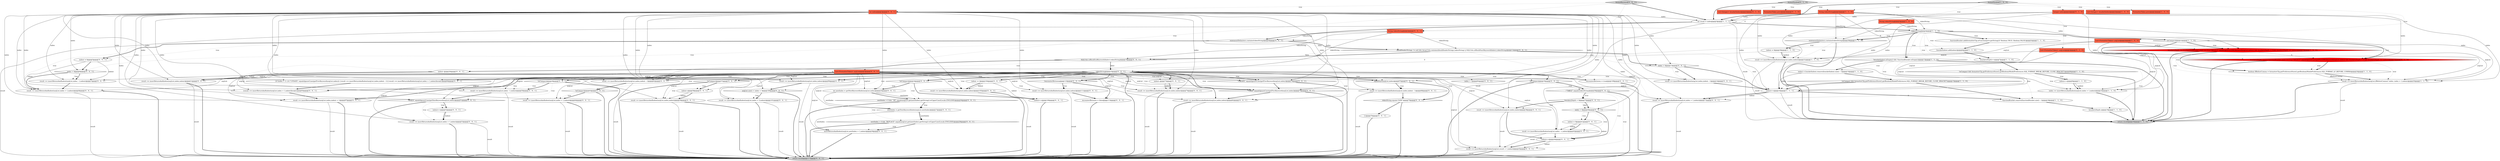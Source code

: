 digraph {
87 [style = filled, label = "{if (index > 1) {if (\"UPDATE\".equalsIgnoreCase(getPrevKeyword(argList,index))) {result += insertReturnAndIndent(argList,index,indent - 1)}}result += insertReturnAndIndent(argList,index + 1,indent)break}@@@84@@@['0', '0', '1']", fillcolor = white, shape = ellipse image = "AAA0AAABBB3BBB"];
34 [style = filled, label = "indent = 0@@@5@@@['0', '0', '1']", fillcolor = white, shape = ellipse image = "AAA0AAABBB3BBB"];
86 [style = filled, label = "!isCompact@@@35@@@['0', '0', '1']", fillcolor = white, shape = diamond image = "AAA0AAABBB3BBB"];
99 [style = filled, label = "indent++@@@52@@@['0', '0', '1']", fillcolor = white, shape = ellipse image = "AAA0AAABBB3BBB"];
35 [style = filled, label = "!isCompact@@@24@@@['0', '0', '1']", fillcolor = white, shape = diamond image = "AAA0AAABBB3BBB"];
66 [style = filled, label = "List<FormatterToken> argList@@@2@@@['0', '0', '1']", fillcolor = tomato, shape = box image = "AAA0AAABBB3BBB"];
27 [style = filled, label = "String tokenString@@@2@@@['1', '1', '0']", fillcolor = tomato, shape = box image = "AAA0AAABBB1BBB"];
46 [style = filled, label = "blockHeaderStrings != null && ArrayUtils.contains(blockHeaderStrings,tokenString) || SQLUtils.isBlockStartKeyword(dialect,tokenString)@@@12@@@['0', '0', '1']", fillcolor = white, shape = diamond image = "AAA0AAABBB3BBB"];
28 [style = filled, label = "formatSymbol['0', '1', '0']", fillcolor = lightgray, shape = diamond image = "AAA0AAABBB2BBB"];
75 [style = filled, label = "{result += insertReturnAndIndent(argList,index + 1,indent)break}@@@93@@@['0', '0', '1']", fillcolor = white, shape = ellipse image = "AAA0AAABBB3BBB"];
94 [style = filled, label = "result += insertReturnAndIndent(argList,index,indent + 1)@@@97@@@['0', '0', '1']", fillcolor = white, shape = ellipse image = "AAA0AAABBB3BBB"];
7 [style = filled, label = "List<Integer> bracketIndent@@@2@@@['1', '0', '0']", fillcolor = tomato, shape = box image = "AAA0AAABBB1BBB"];
17 [style = filled, label = "result += insertReturnAndIndent(argList,index,indent)@@@31@@@['1', '1', '0']", fillcolor = white, shape = ellipse image = "AAA0AAABBB1BBB"];
13 [style = filled, label = "bracketsDepth--@@@19@@@['1', '1', '0']", fillcolor = white, shape = ellipse image = "AAA0AAABBB1BBB"];
38 [style = filled, label = "formatKeyword['0', '0', '1']", fillcolor = lightgray, shape = diamond image = "AAA0AAABBB3BBB"];
91 [style = filled, label = "nextIndex > 0 && \"REPLACE\".equals(argList.get(nextIndex).getString().toUpperCase(Locale.ENGLISH))@@@28@@@['0', '0', '1']", fillcolor = white, shape = diamond image = "AAA0AAABBB3BBB"];
73 [style = filled, label = "bracketsDepth > 0@@@37@@@['0', '0', '1']", fillcolor = white, shape = diamond image = "AAA0AAABBB3BBB"];
58 [style = filled, label = "indent -= 2@@@104@@@['0', '0', '1']", fillcolor = white, shape = ellipse image = "AAA0AAABBB3BBB"];
92 [style = filled, label = "indent++@@@106@@@['0', '0', '1']", fillcolor = white, shape = ellipse image = "AAA0AAABBB3BBB"];
61 [style = filled, label = "result += insertReturnAndIndent(argList,index,indent)@@@21@@@['0', '0', '1']", fillcolor = white, shape = ellipse image = "AAA0AAABBB3BBB"];
62 [style = filled, label = "argList.size() < index + 3@@@100@@@['0', '0', '1']", fillcolor = white, shape = diamond image = "AAA0AAABBB3BBB"];
40 [style = filled, label = "result += insertReturnAndIndent(argList,index - 1,indent)@@@50@@@['0', '0', '1']", fillcolor = white, shape = ellipse image = "AAA0AAABBB3BBB"];
9 [style = filled, label = "String tokenString@@@2@@@['1', '0', '0']", fillcolor = tomato, shape = box image = "AAA0AAABBB1BBB"];
90 [style = filled, label = "result += insertReturnAndIndent(argList,index,indent)@@@59@@@['0', '0', '1']", fillcolor = white, shape = ellipse image = "AAA0AAABBB3BBB"];
26 [style = filled, label = "statementDelimiters.contains(tokenString)@@@29@@@['1', '1', '0']", fillcolor = white, shape = diamond image = "AAA0AAABBB1BBB"];
31 [style = filled, label = "List<FormatterToken> argList@@@2@@@['0', '1', '0']", fillcolor = tomato, shape = box image = "AAA0AAABBB2BBB"];
80 [style = filled, label = "\"WHEN\".equalsIgnoreCase(getNextKeyword(argList,index))@@@51@@@['0', '0', '1']", fillcolor = white, shape = diamond image = "AAA0AAABBB3BBB"];
77 [style = filled, label = "isJoinStart(argList,index)@@@67@@@['0', '0', '1']", fillcolor = white, shape = diamond image = "AAA0AAABBB3BBB"];
10 [style = filled, label = "boolean lfBeforeComma = formatterCfg.getPreferenceStore().getBoolean(ModelPreferences.SQL_FORMAT_LF_BEFORE_COMMA)@@@24@@@['1', '1', '0']", fillcolor = white, shape = ellipse image = "AAA0AAABBB1BBB"];
6 [style = filled, label = "!isCompact && formatterCfg.getPreferenceStore().getBoolean(ModelPreferences.SQL_FORMAT_BREAK_BEFORE_CLOSE_BRACKET)@@@15@@@['1', '1', '0']", fillcolor = white, shape = diamond image = "AAA0AAABBB1BBB"];
18 [style = filled, label = "!isCompact && formatterCfg.getPreferenceStore().getBoolean(ModelPreferences.SQL_FORMAT_BREAK_BEFORE_CLOSE_BRACKET)@@@8@@@['1', '1', '0']", fillcolor = white, shape = diamond image = "AAA0AAABBB1BBB"];
59 [style = filled, label = "indent++@@@44@@@['0', '0', '1']", fillcolor = white, shape = ellipse image = "AAA0AAABBB3BBB"];
52 [style = filled, label = "{}@@@70@@@['0', '0', '1']", fillcolor = white, shape = ellipse image = "AAA0AAABBB3BBB"];
54 [style = filled, label = "statementDelimiters.contains(tokenString)@@@4@@@['0', '0', '1']", fillcolor = white, shape = diamond image = "AAA0AAABBB3BBB"];
22 [style = filled, label = "index += insertReturnAndIndent(argList,index + 1,indent)@@@10@@@['1', '1', '0']", fillcolor = white, shape = ellipse image = "AAA0AAABBB1BBB"];
45 [style = filled, label = "index > 1@@@85@@@['0', '0', '1']", fillcolor = white, shape = diamond image = "AAA0AAABBB3BBB"];
21 [style = filled, label = "bracketsDepth++@@@7@@@['1', '1', '0']", fillcolor = white, shape = ellipse image = "AAA0AAABBB1BBB"];
85 [style = filled, label = "index > 0@@@40@@@['0', '0', '1']", fillcolor = white, shape = diamond image = "AAA0AAABBB3BBB"];
3 [style = filled, label = "functionBracket.remove(functionBracket.size() - 1)@@@18@@@['1', '1', '0']", fillcolor = white, shape = ellipse image = "AAA0AAABBB1BBB"];
16 [style = filled, label = "!bracketIndent.isEmpty() && !functionBracket.isEmpty()@@@13@@@['1', '1', '0']", fillcolor = white, shape = diamond image = "AAA0AAABBB1BBB"];
36 [style = filled, label = "\"CASE\".equalsIgnoreCase(getPrevKeyword(argList,index))@@@79@@@['0', '0', '1']", fillcolor = white, shape = diamond image = "AAA0AAABBB3BBB"];
93 [style = filled, label = "result += insertReturnAndIndent(argList,index,indent - 1)@@@62@@@['0', '0', '1']", fillcolor = white, shape = ellipse image = "AAA0AAABBB3BBB"];
42 [style = filled, label = "int index@@@2@@@['0', '0', '1']", fillcolor = tomato, shape = box image = "AAA0AAABBB3BBB"];
43 [style = filled, label = "result += insertReturnAndIndent(argList,index,indent)@@@38@@@['0', '0', '1']", fillcolor = white, shape = ellipse image = "AAA0AAABBB3BBB"];
98 [style = filled, label = "result += insertReturnAndIndent(argList,index,indent - 1)@@@68@@@['0', '0', '1']", fillcolor = white, shape = ellipse image = "AAA0AAABBB3BBB"];
65 [style = filled, label = "result += insertReturnAndIndent(argList,index,indent)@@@99@@@['0', '0', '1']", fillcolor = white, shape = ellipse image = "AAA0AAABBB3BBB"];
29 [style = filled, label = "List<Integer> bracketIndent@@@2@@@['0', '1', '0']", fillcolor = tomato, shape = box image = "AAA0AAABBB2BBB"];
48 [style = filled, label = "result += insertReturnAndIndent(argList,index,indent - 1)@@@14@@@['0', '0', '1']", fillcolor = white, shape = ellipse image = "AAA0AAABBB3BBB"];
1 [style = filled, label = "List<FormatterToken> argList@@@2@@@['1', '0', '0']", fillcolor = tomato, shape = box image = "AAA0AAABBB1BBB"];
33 [style = filled, label = "bracketsDepth <= 0 || functionBracket.size() == 0 || (\"SELECT\".equalsIgnoreCase(getPrevDMLKeyword(argList,index)) && bracketsDepth > 0 && bracketsDepth == indent)@@@23@@@['0', '1', '0']", fillcolor = red, shape = diamond image = "AAA1AAABBB2BBB"];
82 [style = filled, label = "result += insertReturnAndIndent(argList,index + 1,indent)@@@9@@@['0', '0', '1']", fillcolor = white, shape = ellipse image = "AAA0AAABBB3BBB"];
74 [style = filled, label = "tokenString.equals(\"JOIN\")@@@70@@@['0', '0', '1']", fillcolor = white, shape = diamond image = "AAA0AAABBB3BBB"];
79 [style = filled, label = "nextIndex > 0 && \"OR\".equals(argList.get(nextIndex).getString().toUpperCase(Locale.ENGLISH))@@@26@@@['0', '0', '1']", fillcolor = white, shape = diamond image = "AAA0AAABBB3BBB"];
8 [style = filled, label = "FormatterToken prev@@@2@@@['1', '0', '0']", fillcolor = tomato, shape = box image = "AAA0AAABBB1BBB"];
96 [style = filled, label = "indent--@@@58@@@['0', '0', '1']", fillcolor = white, shape = ellipse image = "AAA0AAABBB3BBB"];
15 [style = filled, label = "result += insertReturnAndIndent(argList,lfBeforeComma? index: index + 1,indent)@@@25@@@['1', '1', '0']", fillcolor = white, shape = ellipse image = "AAA0AAABBB1BBB"];
47 [style = filled, label = "result += insertReturnAndIndent(argList,index,indent)@@@105@@@['0', '0', '1']", fillcolor = white, shape = ellipse image = "AAA0AAABBB3BBB"];
68 [style = filled, label = "indent--@@@20@@@['0', '0', '1']", fillcolor = white, shape = ellipse image = "AAA0AAABBB3BBB"];
20 [style = filled, label = "return result@@@34@@@['1', '1', '0']", fillcolor = lightgray, shape = ellipse image = "AAA0AAABBB1BBB"];
2 [style = filled, label = "functionBracket.add(formatterCfg.isFunction(prev.getString())? Boolean.TRUE: Boolean.FALSE)@@@5@@@['1', '1', '0']", fillcolor = white, shape = ellipse image = "AAA0AAABBB1BBB"];
69 [style = filled, label = "result += insertReturnAndIndent(argList,index + 1,indent)@@@17@@@['0', '0', '1']", fillcolor = white, shape = ellipse image = "AAA0AAABBB3BBB"];
23 [style = filled, label = "formatSymbol['1', '0', '0']", fillcolor = lightgray, shape = diamond image = "AAA0AAABBB1BBB"];
37 [style = filled, label = "result += insertReturnAndIndent(argList,index,indent)@@@111@@@['0', '0', '1']", fillcolor = white, shape = ellipse image = "AAA0AAABBB3BBB"];
100 [style = filled, label = "\"CREATE\".equalsIgnoreCase(getPrevKeyword(argList,index))@@@76@@@['0', '0', '1']", fillcolor = white, shape = diamond image = "AAA0AAABBB3BBB"];
81 [style = filled, label = "result += insertReturnAndIndent(argList,index,indent)@@@82@@@['0', '0', '1']", fillcolor = white, shape = ellipse image = "AAA0AAABBB3BBB"];
83 [style = filled, label = "!isCompact@@@57@@@['0', '0', '1']", fillcolor = white, shape = diamond image = "AAA0AAABBB3BBB"];
50 [style = filled, label = "result += insertReturnAndIndent(argList,index + 3,indent)@@@101@@@['0', '0', '1']", fillcolor = white, shape = ellipse image = "AAA0AAABBB3BBB"];
88 [style = filled, label = "result += insertReturnAndIndent(argList,index + 1,indent)@@@64@@@['0', '0', '1']", fillcolor = white, shape = ellipse image = "AAA0AAABBB3BBB"];
63 [style = filled, label = "nextIndex = getNextKeywordIndex(argList,nextIndex)@@@27@@@['0', '0', '1']", fillcolor = white, shape = ellipse image = "AAA0AAABBB3BBB"];
95 [style = filled, label = "tokenString@@@23@@@['0', '0', '1']", fillcolor = white, shape = diamond image = "AAA0AAABBB3BBB"];
70 [style = filled, label = "result += insertReturnAndIndent(argList,index - 1,indent)@@@7@@@['0', '0', '1']", fillcolor = white, shape = ellipse image = "AAA0AAABBB3BBB"];
78 [style = filled, label = "result += insertReturnAndIndent(argList,index,indent)@@@74@@@['0', '0', '1']", fillcolor = white, shape = ellipse image = "AAA0AAABBB3BBB"];
89 [style = filled, label = "String tokenString@@@2@@@['0', '0', '1']", fillcolor = tomato, shape = box image = "AAA0AAABBB3BBB"];
67 [style = filled, label = "return result@@@117@@@['0', '0', '1']", fillcolor = lightgray, shape = ellipse image = "AAA0AAABBB3BBB"];
25 [style = filled, label = "bracketsDepth <= 0 || functionBracket.size() == 0 || (\"SELECT\".equals(getPrevDMLKeyword(argList,index)) && bracketsDepth > 0 && bracketsDepth == indent)@@@23@@@['1', '0', '0']", fillcolor = red, shape = diamond image = "AAA1AAABBB1BBB"];
72 [style = filled, label = "!encounterBetween@@@110@@@['0', '0', '1']", fillcolor = white, shape = diamond image = "AAA0AAABBB3BBB"];
76 [style = filled, label = "result += insertReturnAndIndent(argList,result + 1,indent)@@@45@@@['0', '0', '1']", fillcolor = white, shape = ellipse image = "AAA0AAABBB3BBB"];
97 [style = filled, label = "indent--@@@73@@@['0', '0', '1']", fillcolor = white, shape = ellipse image = "AAA0AAABBB3BBB"];
14 [style = filled, label = "bracketIndent.add(indent)@@@6@@@['1', '1', '0']", fillcolor = white, shape = ellipse image = "AAA0AAABBB1BBB"];
0 [style = filled, label = "indent = bracketIndent.remove(bracketIndent.size() - 1)@@@14@@@['1', '1', '0']", fillcolor = white, shape = ellipse image = "AAA0AAABBB1BBB"];
12 [style = filled, label = "indent++@@@16@@@['1', '1', '1']", fillcolor = white, shape = ellipse image = "AAA0AAABBB1BBB"];
19 [style = filled, label = "indent = 0@@@30@@@['1', '1', '0']", fillcolor = white, shape = ellipse image = "AAA0AAABBB1BBB"];
41 [style = filled, label = "result += insertReturnAndIndent(argList,index - 1,indent)@@@42@@@['0', '0', '1']", fillcolor = white, shape = ellipse image = "AAA0AAABBB3BBB"];
53 [style = filled, label = "index > 0@@@6@@@['0', '0', '1']", fillcolor = white, shape = diamond image = "AAA0AAABBB3BBB"];
71 [style = filled, label = "!\"TABLE\".equals(tokenString)@@@36@@@['0', '0', '1']", fillcolor = white, shape = diamond image = "AAA0AAABBB3BBB"];
56 [style = filled, label = "!isCompact@@@49@@@['0', '0', '1']", fillcolor = white, shape = diamond image = "AAA0AAABBB3BBB"];
24 [style = filled, label = "int result = index@@@3@@@['1', '1', '1']", fillcolor = white, shape = ellipse image = "AAA0AAABBB1BBB"];
64 [style = filled, label = "indent = 0@@@41@@@['0', '0', '1']", fillcolor = white, shape = ellipse image = "AAA0AAABBB3BBB"];
44 [style = filled, label = "result += insertReturnAndIndent(argList,index + 1,indent)@@@53@@@['0', '0', '1']", fillcolor = white, shape = ellipse image = "AAA0AAABBB3BBB"];
55 [style = filled, label = "SQLUtils.isBlockEndKeyword(dialect,tokenString)@@@19@@@['0', '0', '1']", fillcolor = white, shape = diamond image = "AAA0AAABBB3BBB"];
11 [style = filled, label = "indent++@@@9@@@['1', '1', '0']", fillcolor = white, shape = ellipse image = "AAA0AAABBB1BBB"];
39 [style = filled, label = "index > 0@@@13@@@['0', '0', '1']", fillcolor = white, shape = diamond image = "AAA0AAABBB3BBB"];
84 [style = filled, label = "!isCompact@@@63@@@['0', '0', '1']", fillcolor = white, shape = diamond image = "AAA0AAABBB3BBB"];
5 [style = filled, label = "!isCompact@@@22@@@['1', '1', '0']", fillcolor = white, shape = diamond image = "AAA0AAABBB1BBB"];
30 [style = filled, label = "FormatterToken prev@@@2@@@['0', '1', '0']", fillcolor = tomato, shape = box image = "AAA0AAABBB2BBB"];
49 [style = filled, label = "encounterBetween = true@@@108@@@['0', '0', '1']", fillcolor = white, shape = ellipse image = "AAA0AAABBB3BBB"];
51 [style = filled, label = "int nextIndex = getNextKeywordIndex(argList,index)@@@25@@@['0', '0', '1']", fillcolor = white, shape = ellipse image = "AAA0AAABBB3BBB"];
57 [style = filled, label = "encounterBetween = false@@@113@@@['0', '0', '1']", fillcolor = white, shape = ellipse image = "AAA0AAABBB3BBB"];
4 [style = filled, label = "tokenString@@@4@@@['1', '1', '0']", fillcolor = white, shape = diamond image = "AAA0AAABBB1BBB"];
32 [style = filled, label = "Integer index@@@2@@@['0', '1', '0']", fillcolor = tomato, shape = box image = "AAA0AAABBB2BBB"];
60 [style = filled, label = "insertReturnAndIndent(argList,nextIndex + 1,indent)@@@29@@@['0', '0', '1']", fillcolor = white, shape = ellipse image = "AAA0AAABBB3BBB"];
55->68 [style = bold, label=""];
88->67 [style = bold, label=""];
16->13 [style = dotted, label="true"];
62->50 [style = dotted, label="true"];
76->67 [style = solid, label="result"];
42->24 [style = solid, label="index"];
66->65 [style = solid, label="argList"];
84->88 [style = bold, label=""];
66->81 [style = solid, label="argList"];
42->40 [style = solid, label="index"];
31->22 [style = solid, label="argList"];
15->20 [style = bold, label=""];
42->48 [style = solid, label="index"];
36->67 [style = bold, label=""];
42->94 [style = solid, label="index"];
63->60 [style = solid, label="nextIndex"];
66->41 [style = solid, label="argList"];
90->67 [style = solid, label="result"];
93->84 [style = bold, label=""];
85->41 [style = dotted, label="true"];
95->36 [style = bold, label=""];
73->43 [style = bold, label=""];
42->62 [style = solid, label="index"];
18->11 [style = bold, label=""];
66->48 [style = solid, label="argList"];
85->64 [style = bold, label=""];
77->74 [style = bold, label=""];
41->59 [style = bold, label=""];
15->20 [style = solid, label="result"];
95->45 [style = dotted, label="true"];
28->29 [style = dotted, label="true"];
27->22 [style = solid, label="index"];
25->15 [style = dotted, label="true"];
23->1 [style = dotted, label="true"];
22->69 [style = dashed, label="0"];
42->93 [style = solid, label="index"];
39->12 [style = bold, label=""];
89->46 [style = solid, label="tokenString"];
66->43 [style = solid, label="argList"];
83->67 [style = bold, label=""];
82->67 [style = solid, label="result"];
54->46 [style = dotted, label="false"];
80->44 [style = dotted, label="true"];
26->20 [style = bold, label=""];
33->10 [style = dotted, label="true"];
73->43 [style = dotted, label="true"];
38->42 [style = dotted, label="true"];
95->57 [style = dotted, label="true"];
4->5 [style = dotted, label="true"];
95->100 [style = bold, label=""];
79->91 [style = dotted, label="true"];
44->67 [style = bold, label=""];
95->92 [style = dotted, label="true"];
97->78 [style = solid, label="indent"];
95->97 [style = bold, label=""];
80->99 [style = bold, label=""];
27->26 [style = solid, label="tokenString"];
95->35 [style = bold, label=""];
12->3 [style = bold, label=""];
95->65 [style = dotted, label="true"];
4->5 [style = bold, label=""];
54->34 [style = bold, label=""];
32->24 [style = solid, label="index"];
46->55 [style = bold, label=""];
95->72 [style = dotted, label="true"];
100->36 [style = bold, label=""];
81->67 [style = solid, label="result"];
39->48 [style = bold, label=""];
95->86 [style = bold, label=""];
33->20 [style = bold, label=""];
69->67 [style = bold, label=""];
23->8 [style = dotted, label="true"];
73->85 [style = dotted, label="false"];
32->15 [style = solid, label="index"];
95->58 [style = dotted, label="true"];
95->74 [style = dotted, label="true"];
34->70 [style = solid, label="indent"];
95->83 [style = bold, label=""];
86->71 [style = dotted, label="true"];
85->59 [style = bold, label=""];
87->75 [style = bold, label=""];
95->94 [style = bold, label=""];
23->24 [style = bold, label=""];
24->4 [style = bold, label=""];
33->15 [style = dotted, label="true"];
66->60 [style = solid, label="argList"];
68->61 [style = bold, label=""];
42->69 [style = solid, label="index"];
95->100 [style = dotted, label="true"];
78->67 [style = solid, label="result"];
31->12 [style = solid, label="argList"];
16->0 [style = bold, label=""];
95->77 [style = bold, label=""];
89->95 [style = solid, label="tokenString"];
84->88 [style = dotted, label="true"];
95->67 [style = bold, label=""];
66->88 [style = solid, label="argList"];
26->19 [style = dotted, label="true"];
95->65 [style = bold, label=""];
12->20 [style = solid, label="result"];
46->69 [style = dotted, label="true"];
42->90 [style = solid, label="index"];
95->49 [style = dotted, label="true"];
21->18 [style = bold, label=""];
66->98 [style = solid, label="argList"];
62->67 [style = bold, label=""];
28->30 [style = dotted, label="true"];
71->67 [style = bold, label=""];
95->36 [style = dotted, label="true"];
82->67 [style = bold, label=""];
57->67 [style = bold, label=""];
90->67 [style = bold, label=""];
49->67 [style = bold, label=""];
95->86 [style = dotted, label="true"];
53->70 [style = dotted, label="true"];
66->78 [style = solid, label="argList"];
42->41 [style = solid, label="index"];
66->37 [style = solid, label="argList"];
34->53 [style = bold, label=""];
95->77 [style = dotted, label="true"];
53->82 [style = bold, label=""];
5->33 [style = bold, label=""];
37->67 [style = solid, label="result"];
51->79 [style = solid, label="nextIndex"];
42->39 [style = solid, label="index"];
51->79 [style = bold, label=""];
95->56 [style = dotted, label="true"];
5->33 [style = dotted, label="true"];
4->2 [style = bold, label=""];
66->77 [style = solid, label="argList"];
92->67 [style = bold, label=""];
91->60 [style = dotted, label="true"];
95->83 [style = dotted, label="true"];
50->67 [style = bold, label=""];
23->9 [style = dotted, label="true"];
5->25 [style = bold, label=""];
42->75 [style = solid, label="index"];
18->20 [style = bold, label=""];
31->17 [style = solid, label="argList"];
66->75 [style = solid, label="argList"];
95->93 [style = bold, label=""];
5->25 [style = dotted, label="true"];
42->47 [style = solid, label="index"];
66->93 [style = solid, label="argList"];
42->53 [style = solid, label="index"];
54->82 [style = dotted, label="true"];
56->40 [style = bold, label=""];
50->67 [style = solid, label="result"];
14->21 [style = bold, label=""];
4->26 [style = dotted, label="true"];
42->81 [style = solid, label="index"];
72->37 [style = bold, label=""];
43->59 [style = bold, label=""];
66->61 [style = solid, label="argList"];
4->21 [style = dotted, label="true"];
12->69 [style = bold, label=""];
43->76 [style = solid, label="result"];
25->20 [style = bold, label=""];
39->48 [style = dotted, label="true"];
95->62 [style = dotted, label="true"];
56->40 [style = dotted, label="true"];
83->90 [style = dotted, label="true"];
11->22 [style = bold, label=""];
95->94 [style = dotted, label="true"];
99->44 [style = bold, label=""];
71->76 [style = dotted, label="true"];
98->74 [style = bold, label=""];
37->57 [style = bold, label=""];
10->15 [style = bold, label=""];
66->51 [style = solid, label="argList"];
66->69 [style = solid, label="argList"];
74->52 [style = bold, label=""];
58->47 [style = solid, label="indent"];
19->96 [style = dashed, label="0"];
42->50 [style = solid, label="index"];
100->67 [style = bold, label=""];
44->67 [style = solid, label="result"];
59->76 [style = solid, label="indent"];
4->14 [style = dotted, label="true"];
42->80 [style = solid, label="index"];
16->3 [style = dotted, label="true"];
66->82 [style = solid, label="argList"];
42->87 [style = solid, label="index"];
46->55 [style = dotted, label="false"];
83->96 [style = bold, label=""];
16->0 [style = dotted, label="true"];
38->89 [style = dotted, label="true"];
53->70 [style = bold, label=""];
42->98 [style = solid, label="index"];
73->85 [style = bold, label=""];
1->15 [style = solid, label="argList"];
25->33 [style = dashed, label="0"];
66->100 [style = solid, label="argList"];
42->70 [style = solid, label="index"];
66->94 [style = solid, label="argList"];
94->67 [style = solid, label="result"];
42->44 [style = solid, label="index"];
42->85 [style = solid, label="index"];
5->20 [style = bold, label=""];
72->57 [style = bold, label=""];
95->58 [style = bold, label=""];
35->51 [style = dotted, label="true"];
56->67 [style = bold, label=""];
46->12 [style = dotted, label="true"];
1->25 [style = solid, label="argList"];
95->84 [style = dotted, label="true"];
74->67 [style = bold, label=""];
47->92 [style = bold, label=""];
42->43 [style = solid, label="index"];
65->67 [style = solid, label="result"];
52->67 [style = bold, label=""];
89->54 [style = solid, label="tokenString"];
95->49 [style = bold, label=""];
25->10 [style = bold, label=""];
28->27 [style = dotted, label="true"];
4->54 [style = dashed, label="0"];
95->81 [style = dotted, label="true"];
4->16 [style = bold, label=""];
96->90 [style = solid, label="indent"];
54->46 [style = bold, label=""];
79->63 [style = bold, label=""];
10->15 [style = solid, label="lfBeforeComma"];
95->78 [style = dotted, label="true"];
86->71 [style = bold, label=""];
63->91 [style = solid, label="nextIndex"];
42->65 [style = solid, label="index"];
91->60 [style = bold, label=""];
18->11 [style = dotted, label="true"];
96->90 [style = bold, label=""];
42->88 [style = solid, label="index"];
64->41 [style = solid, label="indent"];
55->95 [style = dotted, label="false"];
72->37 [style = dotted, label="true"];
66->36 [style = solid, label="argList"];
66->63 [style = solid, label="argList"];
95->87 [style = bold, label=""];
23->27 [style = dotted, label="true"];
34->82 [style = solid, label="indent"];
6->12 [style = dotted, label="true"];
25->10 [style = dotted, label="true"];
16->20 [style = bold, label=""];
1->12 [style = solid, label="argList"];
35->51 [style = bold, label=""];
4->2 [style = dotted, label="true"];
54->34 [style = dotted, label="true"];
98->67 [style = solid, label="result"];
38->24 [style = bold, label=""];
94->67 [style = bold, label=""];
27->4 [style = solid, label="tokenString"];
19->17 [style = bold, label=""];
26->19 [style = bold, label=""];
40->67 [style = solid, label="result"];
66->50 [style = solid, label="argList"];
66->87 [style = solid, label="argList"];
69->67 [style = solid, label="result"];
80->67 [style = bold, label=""];
27->17 [style = solid, label="index"];
12->69 [style = solid, label="indent"];
79->67 [style = bold, label=""];
99->44 [style = solid, label="indent"];
35->79 [style = dotted, label="true"];
97->78 [style = bold, label=""];
27->25 [style = solid, label="index"];
47->67 [style = solid, label="result"];
18->22 [style = dotted, label="true"];
95->81 [style = bold, label=""];
28->31 [style = dotted, label="true"];
55->68 [style = dotted, label="true"];
24->67 [style = solid, label="result"];
61->67 [style = solid, label="result"];
24->20 [style = solid, label="result"];
19->17 [style = solid, label="indent"];
33->10 [style = bold, label=""];
24->54 [style = bold, label=""];
17->20 [style = solid, label="result"];
77->98 [style = bold, label=""];
0->12 [style = solid, label="indent"];
3->13 [style = bold, label=""];
46->39 [style = dotted, label="true"];
66->76 [style = solid, label="argList"];
66->80 [style = solid, label="argList"];
80->99 [style = dotted, label="true"];
1->17 [style = solid, label="argList"];
16->6 [style = dotted, label="true"];
13->20 [style = bold, label=""];
27->89 [style = dashed, label="0"];
6->3 [style = bold, label=""];
9->4 [style = solid, label="tokenString"];
4->18 [style = dotted, label="true"];
65->62 [style = bold, label=""];
58->92 [style = solid, label="indent"];
42->51 [style = solid, label="index"];
75->94 [style = bold, label=""];
64->59 [style = solid, label="indent"];
32->22 [style = solid, label="index"];
48->12 [style = bold, label=""];
27->24 [style = solid, label="index"];
35->67 [style = bold, label=""];
71->73 [style = dotted, label="true"];
2->14 [style = bold, label=""];
42->61 [style = solid, label="index"];
32->12 [style = solid, label="index"];
51->63 [style = solid, label="nextIndex"];
95->75 [style = bold, label=""];
27->15 [style = solid, label="index"];
88->67 [style = solid, label="result"];
17->20 [style = bold, label=""];
79->63 [style = dotted, label="true"];
66->47 [style = solid, label="argList"];
70->82 [style = bold, label=""];
42->36 [style = solid, label="index"];
32->33 [style = solid, label="index"];
46->39 [style = bold, label=""];
54->53 [style = dotted, label="true"];
11->22 [style = solid, label="indent"];
42->78 [style = solid, label="index"];
5->56 [style = dashed, label="0"];
31->15 [style = solid, label="argList"];
22->20 [style = bold, label=""];
28->24 [style = bold, label=""];
95->35 [style = dotted, label="true"];
95->97 [style = dotted, label="true"];
77->98 [style = dotted, label="true"];
38->66 [style = dotted, label="true"];
95->56 [style = bold, label=""];
42->37 [style = solid, label="index"];
64->41 [style = bold, label=""];
41->76 [style = solid, label="result"];
42->77 [style = solid, label="index"];
42->100 [style = solid, label="index"];
55->61 [style = dotted, label="true"];
56->80 [style = dotted, label="true"];
40->80 [style = bold, label=""];
23->7 [style = dotted, label="true"];
24->76 [style = solid, label="result"];
55->95 [style = bold, label=""];
95->47 [style = dotted, label="true"];
71->73 [style = bold, label=""];
28->32 [style = dotted, label="true"];
66->40 [style = solid, label="argList"];
76->67 [style = bold, label=""];
26->17 [style = dotted, label="true"];
59->76 [style = bold, label=""];
66->90 [style = solid, label="argList"];
61->67 [style = bold, label=""];
6->12 [style = bold, label=""];
32->17 [style = solid, label="index"];
93->67 [style = solid, label="result"];
1->22 [style = solid, label="argList"];
0->6 [style = bold, label=""];
95->93 [style = dotted, label="true"];
84->67 [style = bold, label=""];
63->91 [style = bold, label=""];
81->67 [style = bold, label=""];
91->67 [style = bold, label=""];
9->26 [style = solid, label="tokenString"];
4->26 [style = bold, label=""];
42->82 [style = solid, label="index"];
83->96 [style = dotted, label="true"];
31->33 [style = solid, label="argList"];
71->59 [style = dotted, label="true"];
66->44 [style = solid, label="argList"];
60->67 [style = bold, label=""];
58->47 [style = bold, label=""];
66->70 [style = solid, label="argList"];
78->67 [style = bold, label=""];
36->81 [style = bold, label=""];
68->61 [style = solid, label="indent"];
95->72 [style = bold, label=""];
62->50 [style = bold, label=""];
4->16 [style = dotted, label="true"];
85->64 [style = dotted, label="true"];
27->12 [style = solid, label="index"];
86->67 [style = bold, label=""];
89->55 [style = solid, label="tokenString"];
}
